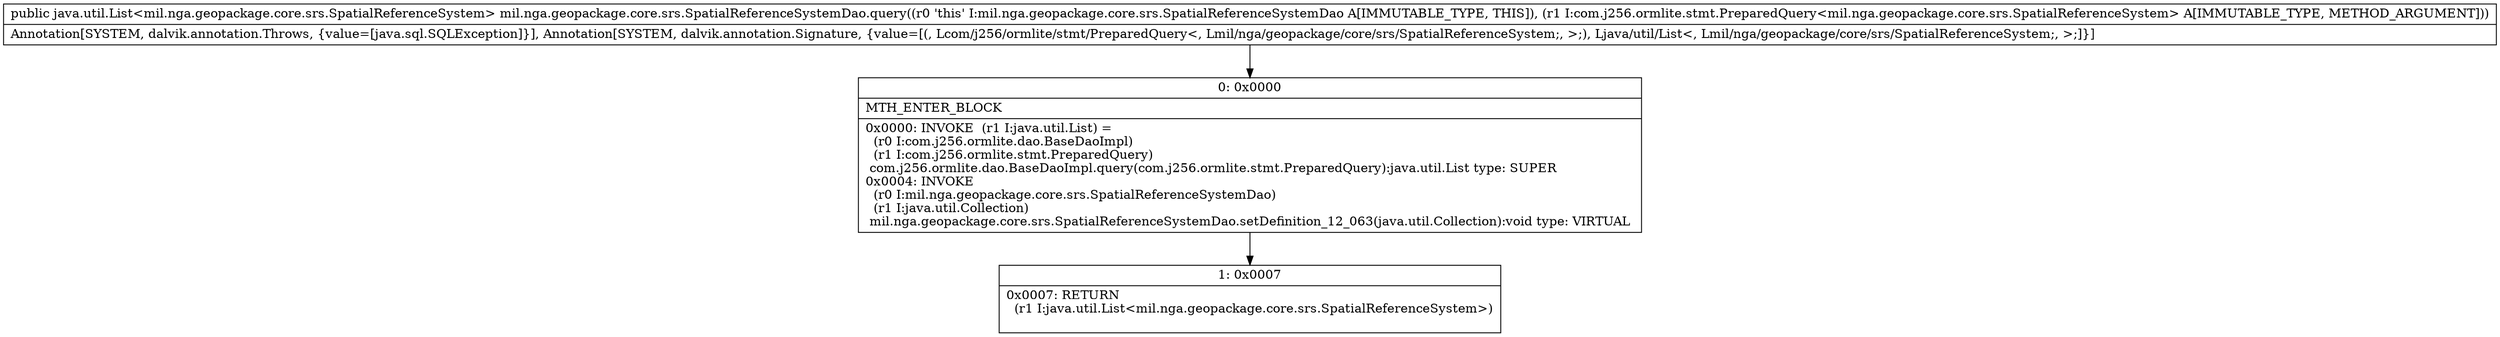 digraph "CFG formil.nga.geopackage.core.srs.SpatialReferenceSystemDao.query(Lcom\/j256\/ormlite\/stmt\/PreparedQuery;)Ljava\/util\/List;" {
Node_0 [shape=record,label="{0\:\ 0x0000|MTH_ENTER_BLOCK\l|0x0000: INVOKE  (r1 I:java.util.List) = \l  (r0 I:com.j256.ormlite.dao.BaseDaoImpl)\l  (r1 I:com.j256.ormlite.stmt.PreparedQuery)\l com.j256.ormlite.dao.BaseDaoImpl.query(com.j256.ormlite.stmt.PreparedQuery):java.util.List type: SUPER \l0x0004: INVOKE  \l  (r0 I:mil.nga.geopackage.core.srs.SpatialReferenceSystemDao)\l  (r1 I:java.util.Collection)\l mil.nga.geopackage.core.srs.SpatialReferenceSystemDao.setDefinition_12_063(java.util.Collection):void type: VIRTUAL \l}"];
Node_1 [shape=record,label="{1\:\ 0x0007|0x0007: RETURN  \l  (r1 I:java.util.List\<mil.nga.geopackage.core.srs.SpatialReferenceSystem\>)\l \l}"];
MethodNode[shape=record,label="{public java.util.List\<mil.nga.geopackage.core.srs.SpatialReferenceSystem\> mil.nga.geopackage.core.srs.SpatialReferenceSystemDao.query((r0 'this' I:mil.nga.geopackage.core.srs.SpatialReferenceSystemDao A[IMMUTABLE_TYPE, THIS]), (r1 I:com.j256.ormlite.stmt.PreparedQuery\<mil.nga.geopackage.core.srs.SpatialReferenceSystem\> A[IMMUTABLE_TYPE, METHOD_ARGUMENT]))  | Annotation[SYSTEM, dalvik.annotation.Throws, \{value=[java.sql.SQLException]\}], Annotation[SYSTEM, dalvik.annotation.Signature, \{value=[(, Lcom\/j256\/ormlite\/stmt\/PreparedQuery\<, Lmil\/nga\/geopackage\/core\/srs\/SpatialReferenceSystem;, \>;), Ljava\/util\/List\<, Lmil\/nga\/geopackage\/core\/srs\/SpatialReferenceSystem;, \>;]\}]\l}"];
MethodNode -> Node_0;
Node_0 -> Node_1;
}

